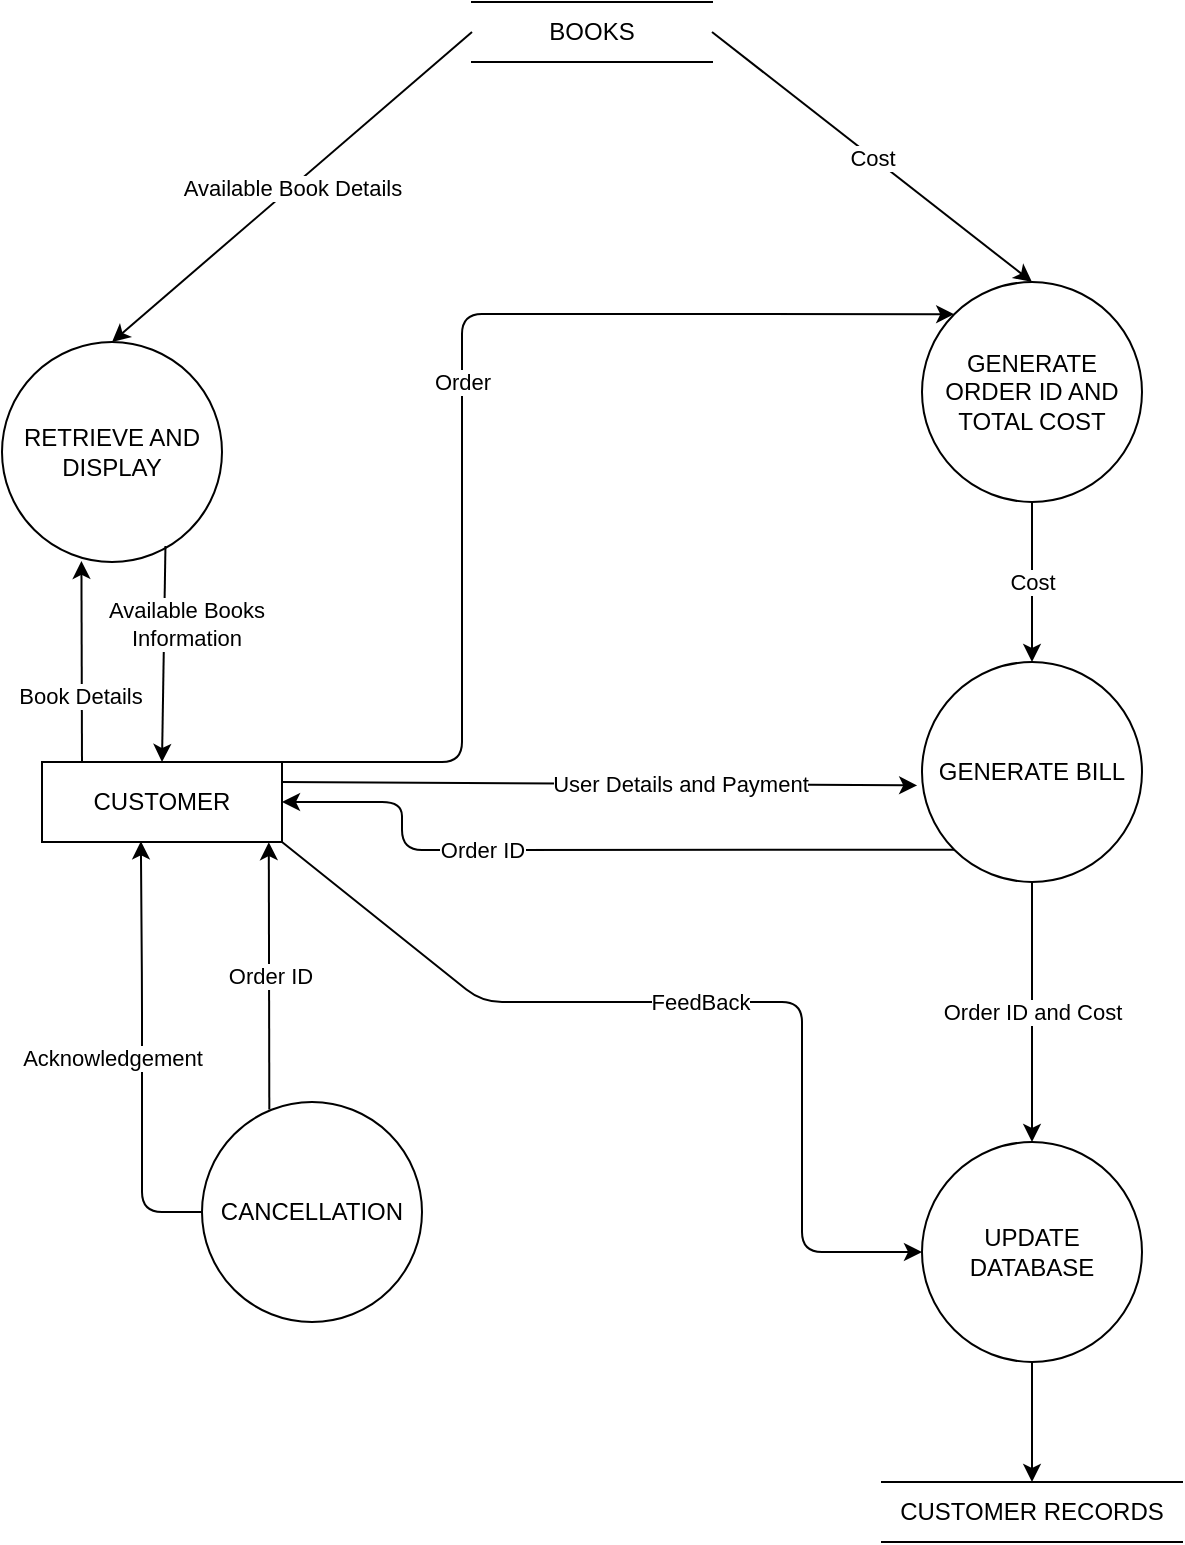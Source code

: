 <mxfile>
    <diagram id="eZHjbeVSxMaNZg9UAdV0" name="Page-1">
        <mxGraphModel dx="1007" dy="794" grid="1" gridSize="10" guides="1" tooltips="1" connect="1" arrows="1" fold="1" page="1" pageScale="1" pageWidth="850" pageHeight="1100" math="0" shadow="0">
            <root>
                <mxCell id="0"/>
                <mxCell id="1" parent="0"/>
                <mxCell id="2" value="CUSTOMER" style="rounded=0;whiteSpace=wrap;html=1;" parent="1" vertex="1">
                    <mxGeometry x="150" y="545" width="120" height="40" as="geometry"/>
                </mxCell>
                <mxCell id="3" value="CANCELLATION" style="ellipse;whiteSpace=wrap;html=1;aspect=fixed;" parent="1" vertex="1">
                    <mxGeometry x="230" y="715" width="110" height="110" as="geometry"/>
                </mxCell>
                <mxCell id="6" value="" style="endArrow=classic;html=1;entryX=0.412;entryY=0.991;entryDx=0;entryDy=0;entryPerimeter=0;exitX=0;exitY=0.5;exitDx=0;exitDy=0;" parent="1" source="3" target="2" edge="1">
                    <mxGeometry relative="1" as="geometry">
                        <mxPoint x="230" y="755" as="sourcePoint"/>
                        <mxPoint x="330" y="755" as="targetPoint"/>
                        <Array as="points">
                            <mxPoint x="200" y="770"/>
                            <mxPoint x="200" y="660"/>
                        </Array>
                    </mxGeometry>
                </mxCell>
                <mxCell id="7" value="Acknowledgement" style="edgeLabel;resizable=0;html=1;align=center;verticalAlign=middle;" parent="6" connectable="0" vertex="1">
                    <mxGeometry relative="1" as="geometry">
                        <mxPoint x="-15" as="offset"/>
                    </mxGeometry>
                </mxCell>
                <mxCell id="8" value="" style="endArrow=classic;html=1;exitX=0.306;exitY=0.034;exitDx=0;exitDy=0;exitPerimeter=0;entryX=0.945;entryY=1.002;entryDx=0;entryDy=0;entryPerimeter=0;" parent="1" source="3" target="2" edge="1">
                    <mxGeometry relative="1" as="geometry">
                        <mxPoint x="340" y="645" as="sourcePoint"/>
                        <mxPoint x="440" y="645" as="targetPoint"/>
                    </mxGeometry>
                </mxCell>
                <mxCell id="9" value="Order ID" style="edgeLabel;resizable=0;html=1;align=center;verticalAlign=middle;" parent="8" connectable="0" vertex="1">
                    <mxGeometry relative="1" as="geometry"/>
                </mxCell>
                <mxCell id="10" value="RETRIEVE AND DISPLAY" style="ellipse;whiteSpace=wrap;html=1;aspect=fixed;" parent="1" vertex="1">
                    <mxGeometry x="130" y="335" width="110" height="110" as="geometry"/>
                </mxCell>
                <mxCell id="11" value="" style="endArrow=classic;html=1;entryX=0.361;entryY=0.995;entryDx=0;entryDy=0;entryPerimeter=0;" parent="1" target="10" edge="1">
                    <mxGeometry relative="1" as="geometry">
                        <mxPoint x="170" y="545" as="sourcePoint"/>
                        <mxPoint x="170" y="455" as="targetPoint"/>
                    </mxGeometry>
                </mxCell>
                <mxCell id="12" value="Book Details" style="edgeLabel;resizable=0;html=1;align=center;verticalAlign=middle;" parent="11" connectable="0" vertex="1">
                    <mxGeometry relative="1" as="geometry">
                        <mxPoint x="-1" y="17" as="offset"/>
                    </mxGeometry>
                </mxCell>
                <mxCell id="13" value="" style="endArrow=classic;html=1;entryX=0.5;entryY=0;entryDx=0;entryDy=0;exitX=0.743;exitY=0.927;exitDx=0;exitDy=0;exitPerimeter=0;" parent="1" source="10" target="2" edge="1">
                    <mxGeometry relative="1" as="geometry">
                        <mxPoint x="210" y="385" as="sourcePoint"/>
                        <mxPoint x="310" y="385" as="targetPoint"/>
                    </mxGeometry>
                </mxCell>
                <mxCell id="14" value="Available Books&lt;br&gt;Information" style="edgeLabel;resizable=0;html=1;align=center;verticalAlign=middle;" parent="13" connectable="0" vertex="1">
                    <mxGeometry relative="1" as="geometry">
                        <mxPoint x="11" y="-15" as="offset"/>
                    </mxGeometry>
                </mxCell>
                <mxCell id="15" value="BOOKS" style="shape=partialRectangle;whiteSpace=wrap;html=1;left=0;right=0;fillColor=none;" parent="1" vertex="1">
                    <mxGeometry x="365" y="165" width="120" height="30" as="geometry"/>
                </mxCell>
                <mxCell id="16" value="CUSTOMER RECORDS" style="shape=partialRectangle;whiteSpace=wrap;html=1;left=0;right=0;fillColor=none;" parent="1" vertex="1">
                    <mxGeometry x="570" y="905" width="150" height="30" as="geometry"/>
                </mxCell>
                <mxCell id="19" style="edgeStyle=none;html=1;exitX=0.5;exitY=1;exitDx=0;exitDy=0;entryX=0.5;entryY=0;entryDx=0;entryDy=0;" parent="1" source="18" target="16" edge="1">
                    <mxGeometry relative="1" as="geometry"/>
                </mxCell>
                <mxCell id="18" value="UPDATE DATABASE" style="ellipse;whiteSpace=wrap;html=1;aspect=fixed;" parent="1" vertex="1">
                    <mxGeometry x="590" y="735" width="110" height="110" as="geometry"/>
                </mxCell>
                <mxCell id="20" value="" style="endArrow=classic;html=1;exitX=0;exitY=0.5;exitDx=0;exitDy=0;entryX=0.5;entryY=0;entryDx=0;entryDy=0;" parent="1" source="15" target="10" edge="1">
                    <mxGeometry relative="1" as="geometry">
                        <mxPoint x="210" y="235" as="sourcePoint"/>
                        <mxPoint x="310" y="235" as="targetPoint"/>
                    </mxGeometry>
                </mxCell>
                <mxCell id="21" value="Available Book Details" style="edgeLabel;resizable=0;html=1;align=center;verticalAlign=middle;" parent="20" connectable="0" vertex="1">
                    <mxGeometry relative="1" as="geometry"/>
                </mxCell>
                <mxCell id="23" value="GENERATE ORDER ID AND TOTAL COST" style="ellipse;whiteSpace=wrap;html=1;aspect=fixed;" parent="1" vertex="1">
                    <mxGeometry x="590" y="305" width="110" height="110" as="geometry"/>
                </mxCell>
                <mxCell id="24" value="GENERATE BILL" style="ellipse;whiteSpace=wrap;html=1;aspect=fixed;" parent="1" vertex="1">
                    <mxGeometry x="590" y="495" width="110" height="110" as="geometry"/>
                </mxCell>
                <mxCell id="27" value="" style="endArrow=classic;html=1;exitX=1;exitY=0.5;exitDx=0;exitDy=0;entryX=0.5;entryY=0;entryDx=0;entryDy=0;" parent="1" source="15" target="23" edge="1">
                    <mxGeometry relative="1" as="geometry">
                        <mxPoint x="510" y="175" as="sourcePoint"/>
                        <mxPoint x="610" y="175" as="targetPoint"/>
                    </mxGeometry>
                </mxCell>
                <mxCell id="28" value="Cost" style="edgeLabel;resizable=0;html=1;align=center;verticalAlign=middle;" parent="27" connectable="0" vertex="1">
                    <mxGeometry relative="1" as="geometry"/>
                </mxCell>
                <mxCell id="29" value="" style="endArrow=classic;html=1;exitX=0.5;exitY=1;exitDx=0;exitDy=0;entryX=0.5;entryY=0;entryDx=0;entryDy=0;" parent="1" source="23" target="24" edge="1">
                    <mxGeometry relative="1" as="geometry">
                        <mxPoint x="430" y="525" as="sourcePoint"/>
                        <mxPoint x="530" y="525" as="targetPoint"/>
                    </mxGeometry>
                </mxCell>
                <mxCell id="30" value="Cost" style="edgeLabel;resizable=0;html=1;align=center;verticalAlign=middle;" parent="29" connectable="0" vertex="1">
                    <mxGeometry relative="1" as="geometry"/>
                </mxCell>
                <mxCell id="31" value="" style="endArrow=classic;html=1;exitX=0.5;exitY=1;exitDx=0;exitDy=0;entryX=0.5;entryY=0;entryDx=0;entryDy=0;" parent="1" source="24" target="18" edge="1">
                    <mxGeometry relative="1" as="geometry">
                        <mxPoint x="640" y="635" as="sourcePoint"/>
                        <mxPoint x="740" y="635" as="targetPoint"/>
                    </mxGeometry>
                </mxCell>
                <mxCell id="32" value="Order ID and Cost" style="edgeLabel;resizable=0;html=1;align=center;verticalAlign=middle;" parent="31" connectable="0" vertex="1">
                    <mxGeometry relative="1" as="geometry"/>
                </mxCell>
                <mxCell id="33" value="" style="endArrow=classic;html=1;exitX=1;exitY=0;exitDx=0;exitDy=0;entryX=0;entryY=0;entryDx=0;entryDy=0;" parent="1" source="2" target="23" edge="1">
                    <mxGeometry relative="1" as="geometry">
                        <mxPoint x="330" y="595" as="sourcePoint"/>
                        <mxPoint x="430" y="595" as="targetPoint"/>
                        <Array as="points">
                            <mxPoint x="360" y="545"/>
                            <mxPoint x="360" y="321"/>
                            <mxPoint x="440" y="321"/>
                        </Array>
                    </mxGeometry>
                </mxCell>
                <mxCell id="34" value="Order" style="edgeLabel;resizable=0;html=1;align=center;verticalAlign=middle;" parent="33" connectable="0" vertex="1">
                    <mxGeometry relative="1" as="geometry"/>
                </mxCell>
                <mxCell id="35" value="" style="endArrow=classic;html=1;exitX=1;exitY=0.25;exitDx=0;exitDy=0;entryX=-0.022;entryY=0.561;entryDx=0;entryDy=0;entryPerimeter=0;" parent="1" source="2" target="24" edge="1">
                    <mxGeometry relative="1" as="geometry">
                        <mxPoint x="340" y="635" as="sourcePoint"/>
                        <mxPoint x="440" y="635" as="targetPoint"/>
                    </mxGeometry>
                </mxCell>
                <mxCell id="36" value="User Details and Payment" style="edgeLabel;resizable=0;html=1;align=center;verticalAlign=middle;" parent="35" connectable="0" vertex="1">
                    <mxGeometry relative="1" as="geometry">
                        <mxPoint x="40" as="offset"/>
                    </mxGeometry>
                </mxCell>
                <mxCell id="37" value="" style="endArrow=classic;html=1;exitX=0;exitY=1;exitDx=0;exitDy=0;entryX=1;entryY=0.5;entryDx=0;entryDy=0;" parent="1" source="24" target="2" edge="1">
                    <mxGeometry relative="1" as="geometry">
                        <mxPoint x="280" y="585" as="sourcePoint"/>
                        <mxPoint x="380" y="585" as="targetPoint"/>
                        <Array as="points">
                            <mxPoint x="330" y="589"/>
                            <mxPoint x="330" y="565"/>
                        </Array>
                    </mxGeometry>
                </mxCell>
                <mxCell id="38" value="Order ID" style="edgeLabel;resizable=0;html=1;align=center;verticalAlign=middle;" parent="37" connectable="0" vertex="1">
                    <mxGeometry relative="1" as="geometry">
                        <mxPoint x="-56" as="offset"/>
                    </mxGeometry>
                </mxCell>
                <mxCell id="40" value="" style="endArrow=classic;html=1;exitX=1;exitY=1;exitDx=0;exitDy=0;entryX=0;entryY=0.5;entryDx=0;entryDy=0;" parent="1" source="2" target="18" edge="1">
                    <mxGeometry relative="1" as="geometry">
                        <mxPoint x="280" y="585" as="sourcePoint"/>
                        <mxPoint x="380" y="585" as="targetPoint"/>
                        <Array as="points">
                            <mxPoint x="320" y="625"/>
                            <mxPoint x="370" y="665"/>
                            <mxPoint x="530" y="665"/>
                            <mxPoint x="530" y="790"/>
                        </Array>
                    </mxGeometry>
                </mxCell>
                <mxCell id="41" value="FeedBack" style="edgeLabel;resizable=0;html=1;align=center;verticalAlign=middle;" parent="40" connectable="0" vertex="1">
                    <mxGeometry relative="1" as="geometry"/>
                </mxCell>
            </root>
        </mxGraphModel>
    </diagram>
</mxfile>
